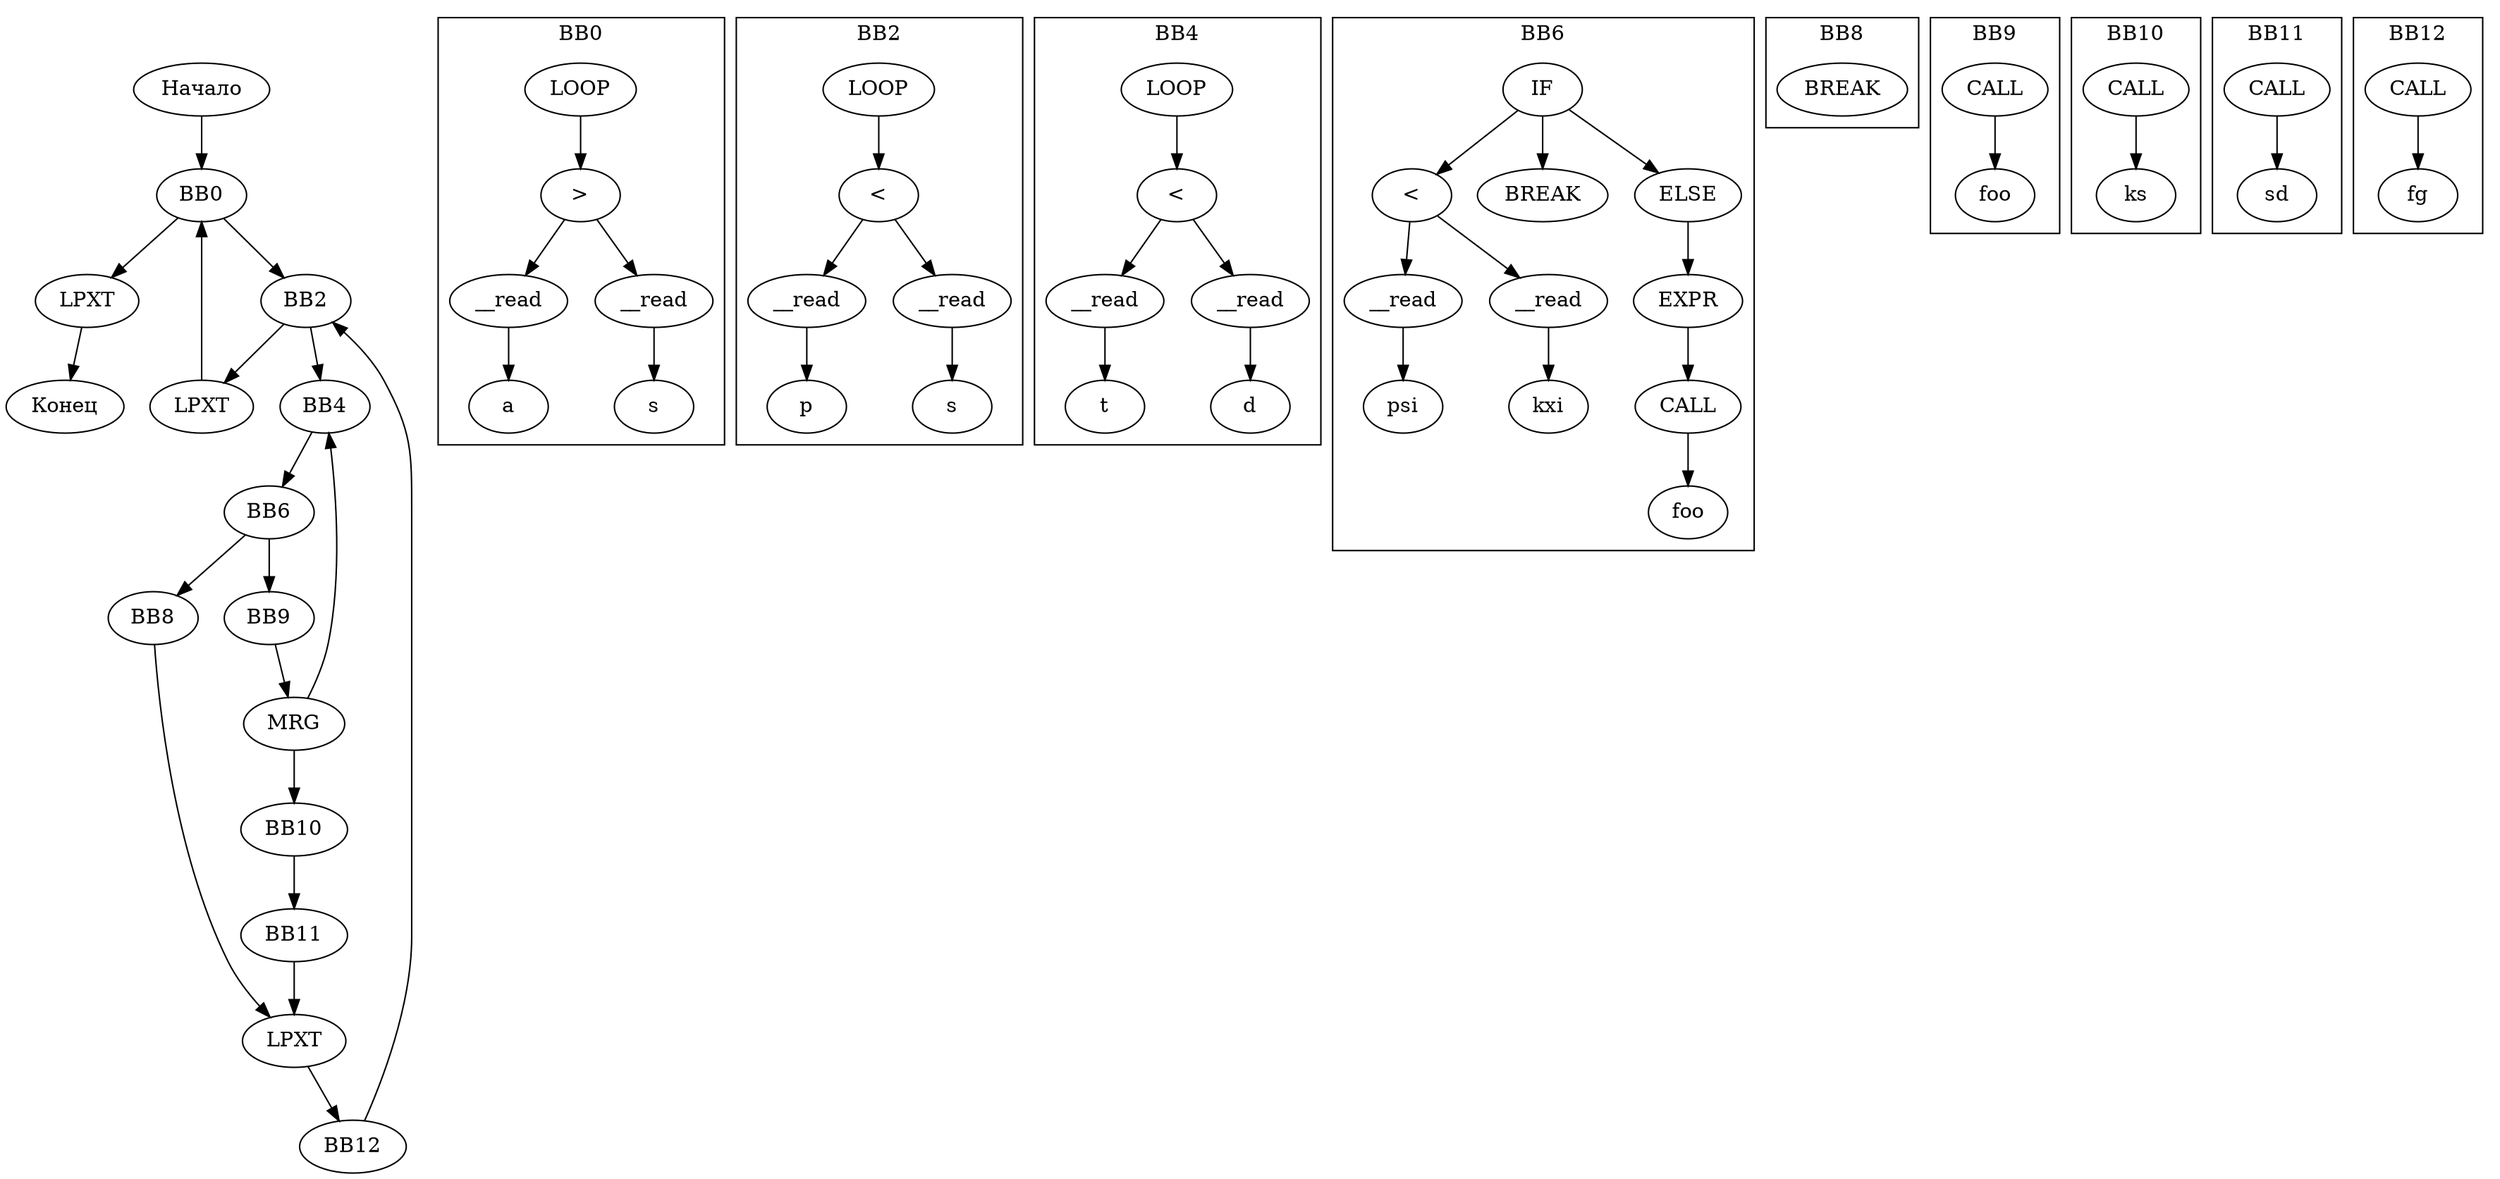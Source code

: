 digraph G {
    rankdir=TB;
    start [label="Начало"];
    end [label="Конец"];
    node0 [label="BB0"];
    node1 [label="LPXT"];
    node2 [label="BB2"];
    node3 [label="LPXT"];
    node4 [label="BB4"];
    node5 [label="LPXT"];
    node6 [label="BB6"];
    node7 [label="MRG"];
    node8 [label="BB8"];
    node9 [label="BB9"];
    node10 [label="BB10"];
    node11 [label="BB11"];
    node12 [label="BB12"];
    node0 -> node2;
    node0 -> node1;
    node2 -> node4;
    node2 -> node3;
    node3 -> node0;
    node4 -> node6;
    node5 -> node12;
    node6 -> node8;
    node6 -> node9;
    node7 -> node4;
    node7 -> node10;
    node8 -> node5;
    node9 -> node7;
    node10 -> node11;
    node11 -> node5;
    node12 -> node2;
    start -> node0;
    node1 -> end;
subgraph cluster_0 {
    label="BB0";
    cluster_0_node2299184224 [label="LOOP"];
    cluster_0_node2299165816 [label=">"];
    cluster_0_node3478142692 [label="__read"];
    cluster_0_node2299166128 [label="a"];
    cluster_0_node2471415550 [label="__read"];
    cluster_0_node2299166752 [label="s"];
    cluster_0_node2299184224 -> cluster_0_node2299165816;
    cluster_0_node2299165816 -> cluster_0_node3478142692;
    cluster_0_node3478142692 -> cluster_0_node2299166128;
    cluster_0_node2299165816 -> cluster_0_node2471415550;
    cluster_0_node2471415550 -> cluster_0_node2299166752;
}
subgraph cluster_2 {
    label="BB2";
    cluster_2_node2299184536 [label="LOOP"];
    cluster_2_node2299167688 [label="<"];
    cluster_2_node3739278836 [label="__read"];
    cluster_2_node2299168000 [label="p"];
    cluster_2_node515106474 [label="__read"];
    cluster_2_node2299168624 [label="s"];
    cluster_2_node2299184536 -> cluster_2_node2299167688;
    cluster_2_node2299167688 -> cluster_2_node3739278836;
    cluster_2_node3739278836 -> cluster_2_node2299168000;
    cluster_2_node2299167688 -> cluster_2_node515106474;
    cluster_2_node515106474 -> cluster_2_node2299168624;
}
subgraph cluster_4 {
    label="BB4";
    cluster_4_node2299181728 [label="LOOP"];
    cluster_4_node2299169560 [label="<"];
    cluster_4_node2149716952 [label="__read"];
    cluster_4_node2299169872 [label="t"];
    cluster_4_node324713777 [label="__read"];
    cluster_4_node2299170496 [label="d"];
    cluster_4_node2299181728 -> cluster_4_node2299169560;
    cluster_4_node2299169560 -> cluster_4_node2149716952;
    cluster_4_node2149716952 -> cluster_4_node2299169872;
    cluster_4_node2299169560 -> cluster_4_node324713777;
    cluster_4_node324713777 -> cluster_4_node2299170496;
}
subgraph cluster_6 {
    label="BB6";
    cluster_6_node2299177672 [label="IF"];
    cluster_6_node2299171432 [label="<"];
    cluster_6_node227770134 [label="__read"];
    cluster_6_node2299171744 [label="psi"];
    cluster_6_node2261749112 [label="__read"];
    cluster_6_node2299172368 [label="kxi"];
    cluster_6_node2299172056 [label="BREAK"];
    cluster_6_node2299175800 [label="ELSE"];
    cluster_6_node2299177360 [label="EXPR"];
    cluster_6_node2299177048 [label="CALL"];
    cluster_6_node2299176736 [label="foo"];
    cluster_6_node2299177672 -> cluster_6_node2299171432;
    cluster_6_node2299171432 -> cluster_6_node227770134;
    cluster_6_node227770134 -> cluster_6_node2299171744;
    cluster_6_node2299171432 -> cluster_6_node2261749112;
    cluster_6_node2261749112 -> cluster_6_node2299172368;
    cluster_6_node2299177672 -> cluster_6_node2299172056;
    cluster_6_node2299177672 -> cluster_6_node2299175800;
    cluster_6_node2299175800 -> cluster_6_node2299177360;
    cluster_6_node2299177360 -> cluster_6_node2299177048;
    cluster_6_node2299177048 -> cluster_6_node2299176736;
}
subgraph cluster_8 {
    label="BB8";
    cluster_8_node2299172056 [label="BREAK"];
}
subgraph cluster_9 {
    label="BB9";
    cluster_9_node2299177048 [label="CALL"];
    cluster_9_node2299176736 [label="foo"];
    cluster_9_node2299177048 -> cluster_9_node2299176736;
}
subgraph cluster_10 {
    label="BB10";
    cluster_10_node2299180168 [label="CALL"];
    cluster_10_node2299179856 [label="ks"];
    cluster_10_node2299180168 -> cluster_10_node2299179856;
}
subgraph cluster_11 {
    label="BB11";
    cluster_11_node2299182976 [label="CALL"];
    cluster_11_node2299182664 [label="sd"];
    cluster_11_node2299182976 -> cluster_11_node2299182664;
}
subgraph cluster_12 {
    label="BB12";
    cluster_12_node2299185784 [label="CALL"];
    cluster_12_node2299185472 [label="fg"];
    cluster_12_node2299185784 -> cluster_12_node2299185472;
}
}
